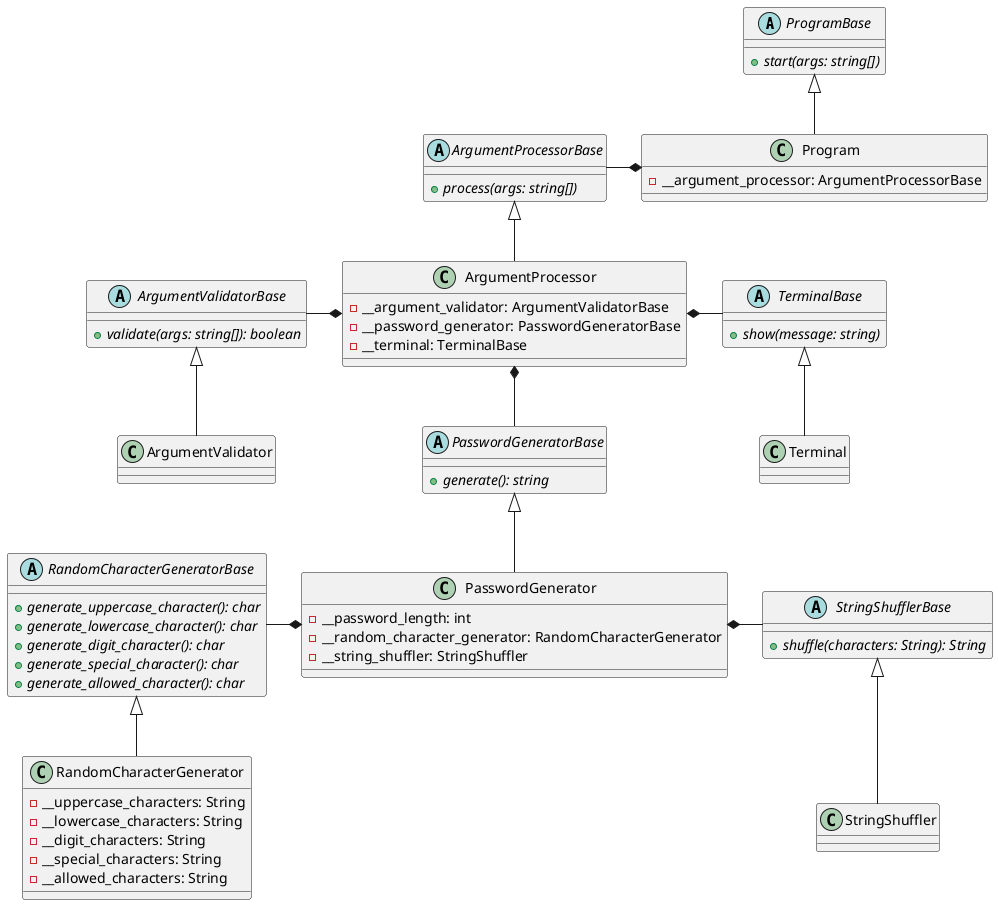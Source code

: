 @startuml class
abstract class ProgramBase {
    + {abstract} start(args: string[])
}

class Program {
    - __argument_processor: ArgumentProcessorBase
}

abstract class ArgumentValidatorBase {
    + {abstract} validate(args: string[]): boolean
}

class ArgumentValidator {
}

abstract class ArgumentProcessorBase {
    + {abstract} process(args: string[])
}

class ArgumentProcessor {
    - __argument_validator: ArgumentValidatorBase
    - __password_generator: PasswordGeneratorBase
    - __terminal: TerminalBase
}

abstract class TerminalBase {
    + {abstract} show(message: string)
}

class Terminal {
}

abstract class PasswordGeneratorBase {
    + {abstract} generate(): string
}

class PasswordGenerator {
    - __password_length: int
    - __random_character_generator: RandomCharacterGenerator
    - __string_shuffler: StringShuffler
}

abstract class RandomCharacterGeneratorBase {
    + {abstract} generate_uppercase_character(): char
    + {abstract} generate_lowercase_character(): char
    + {abstract} generate_digit_character(): char
    + {abstract} generate_special_character(): char
    + {abstract} generate_allowed_character(): char
}

class RandomCharacterGenerator {
    - __uppercase_characters: String
    - __lowercase_characters: String
    - __digit_characters: String
    - __special_characters: String
    - __allowed_characters: String
}

abstract class StringShufflerBase {
    + {abstract} shuffle(characters: String): String
}

class StringShuffler {
}

ArgumentValidatorBase <|-- ArgumentValidator
ArgumentProcessorBase <|-- ArgumentProcessor
TerminalBase <|-- Terminal
PasswordGeneratorBase <|-- PasswordGenerator
RandomCharacterGeneratorBase <|-- RandomCharacterGenerator
StringShufflerBase <|-- StringShuffler
ProgramBase <|-- Program

Program *--l ArgumentProcessorBase

ArgumentProcessor *--l ArgumentValidatorBase
ArgumentProcessor *--d PasswordGeneratorBase
ArgumentProcessor *--r TerminalBase

PasswordGenerator *--l RandomCharacterGeneratorBase
PasswordGenerator *--r StringShufflerBase
@enduml